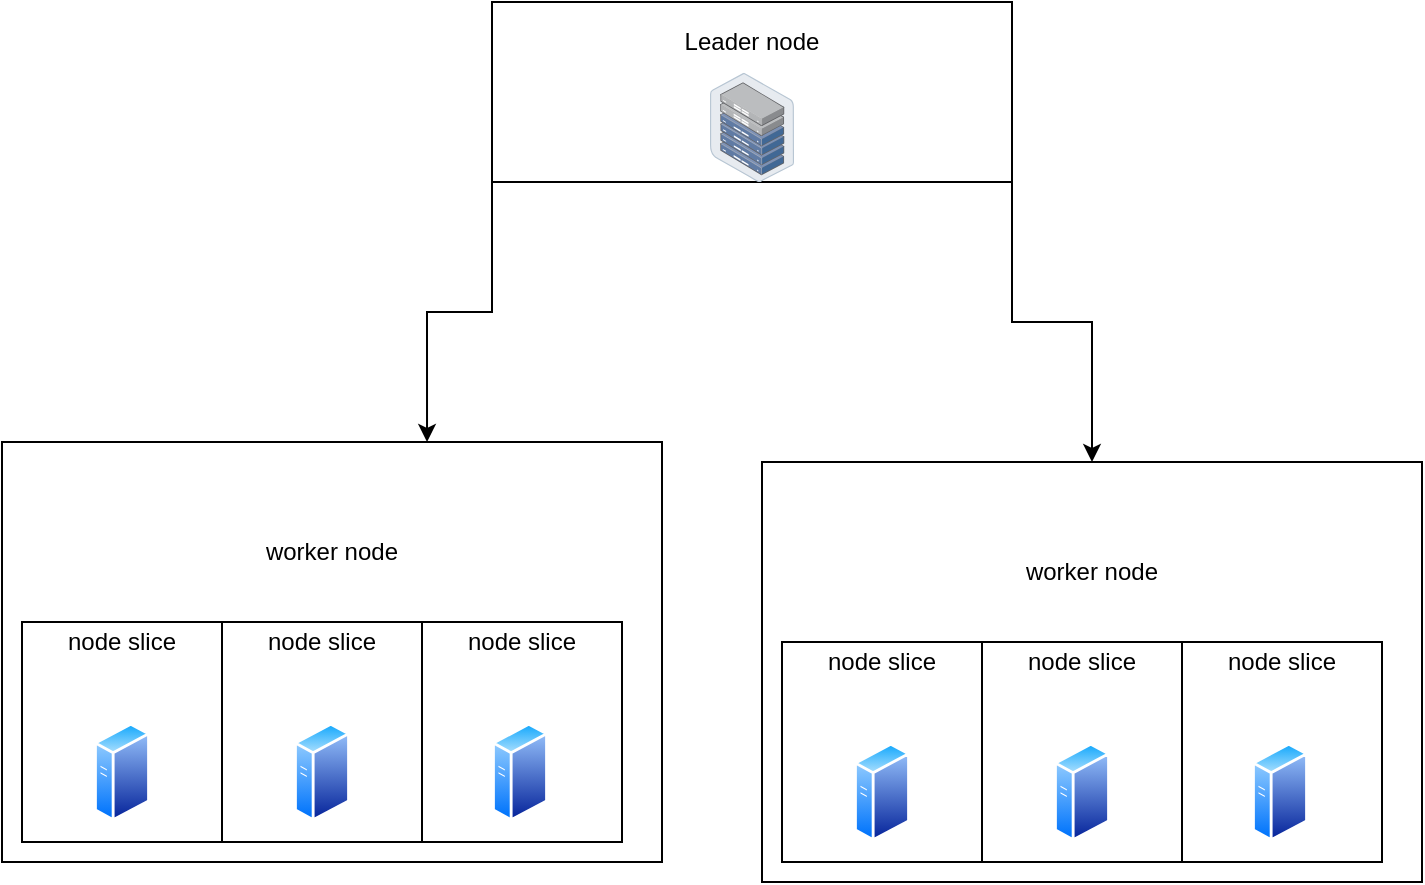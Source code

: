 <mxfile version="20.8.3"><diagram id="y8cyiZeqfzjuUVPN9TzF" name="Page-1"><mxGraphModel dx="1562" dy="826" grid="1" gridSize="10" guides="1" tooltips="1" connect="1" arrows="1" fold="1" page="1" pageScale="1" pageWidth="850" pageHeight="1100" math="0" shadow="0"><root><mxCell id="0"/><mxCell id="1" parent="0"/><mxCell id="DIgyBWrPzTfy8ZkQTcvF-7" style="edgeStyle=orthogonalEdgeStyle;rounded=0;orthogonalLoop=1;jettySize=auto;html=1;exitX=0;exitY=1;exitDx=0;exitDy=0;entryX=0.644;entryY=0;entryDx=0;entryDy=0;entryPerimeter=0;" edge="1" parent="1" source="DIgyBWrPzTfy8ZkQTcvF-1" target="DIgyBWrPzTfy8ZkQTcvF-5"><mxGeometry relative="1" as="geometry"/></mxCell><mxCell id="DIgyBWrPzTfy8ZkQTcvF-21" style="edgeStyle=orthogonalEdgeStyle;rounded=0;orthogonalLoop=1;jettySize=auto;html=1;exitX=1;exitY=1;exitDx=0;exitDy=0;" edge="1" parent="1" source="DIgyBWrPzTfy8ZkQTcvF-1" target="DIgyBWrPzTfy8ZkQTcvF-14"><mxGeometry relative="1" as="geometry"/></mxCell><mxCell id="DIgyBWrPzTfy8ZkQTcvF-1" value="Leader node" style="rounded=0;whiteSpace=wrap;html=1;spacingLeft=0;spacingBottom=50;" vertex="1" parent="1"><mxGeometry x="295" y="70" width="260" height="90" as="geometry"/></mxCell><mxCell id="DIgyBWrPzTfy8ZkQTcvF-5" value="worker node" style="rounded=0;whiteSpace=wrap;html=1;spacingBottom=100;" vertex="1" parent="1"><mxGeometry x="50" y="290" width="330" height="210" as="geometry"/></mxCell><mxCell id="DIgyBWrPzTfy8ZkQTcvF-6" value="" style="points=[];aspect=fixed;html=1;align=center;shadow=0;dashed=0;image;image=img/lib/allied_telesis/storage/Datacenter_Server_Half_Rack_ToR.svg;" vertex="1" parent="1"><mxGeometry x="404" y="105.4" width="42.02" height="54.6" as="geometry"/></mxCell><mxCell id="DIgyBWrPzTfy8ZkQTcvF-8" value="node slice" style="rounded=0;whiteSpace=wrap;html=1;spacingBottom=90;" vertex="1" parent="1"><mxGeometry x="60" y="380" width="100" height="110" as="geometry"/></mxCell><mxCell id="DIgyBWrPzTfy8ZkQTcvF-9" value="" style="aspect=fixed;perimeter=ellipsePerimeter;html=1;align=center;shadow=0;dashed=0;spacingTop=3;image;image=img/lib/active_directory/generic_server.svg;" vertex="1" parent="1"><mxGeometry x="96" y="430" width="28.0" height="50" as="geometry"/></mxCell><mxCell id="DIgyBWrPzTfy8ZkQTcvF-10" value="node slice" style="rounded=0;whiteSpace=wrap;html=1;spacingBottom=90;" vertex="1" parent="1"><mxGeometry x="160" y="380" width="100" height="110" as="geometry"/></mxCell><mxCell id="DIgyBWrPzTfy8ZkQTcvF-11" value="node slice" style="rounded=0;whiteSpace=wrap;html=1;spacingBottom=90;" vertex="1" parent="1"><mxGeometry x="260" y="380" width="100" height="110" as="geometry"/></mxCell><mxCell id="DIgyBWrPzTfy8ZkQTcvF-12" value="" style="aspect=fixed;perimeter=ellipsePerimeter;html=1;align=center;shadow=0;dashed=0;spacingTop=3;image;image=img/lib/active_directory/generic_server.svg;" vertex="1" parent="1"><mxGeometry x="196" y="430" width="28.0" height="50" as="geometry"/></mxCell><mxCell id="DIgyBWrPzTfy8ZkQTcvF-13" value="" style="aspect=fixed;perimeter=ellipsePerimeter;html=1;align=center;shadow=0;dashed=0;spacingTop=3;image;image=img/lib/active_directory/generic_server.svg;" vertex="1" parent="1"><mxGeometry x="295" y="430" width="28.0" height="50" as="geometry"/></mxCell><mxCell id="DIgyBWrPzTfy8ZkQTcvF-14" value="worker node" style="rounded=0;whiteSpace=wrap;html=1;spacingBottom=100;" vertex="1" parent="1"><mxGeometry x="430" y="300" width="330" height="210" as="geometry"/></mxCell><mxCell id="DIgyBWrPzTfy8ZkQTcvF-15" value="node slice" style="rounded=0;whiteSpace=wrap;html=1;spacingBottom=90;" vertex="1" parent="1"><mxGeometry x="440" y="390" width="100" height="110" as="geometry"/></mxCell><mxCell id="DIgyBWrPzTfy8ZkQTcvF-16" value="" style="aspect=fixed;perimeter=ellipsePerimeter;html=1;align=center;shadow=0;dashed=0;spacingTop=3;image;image=img/lib/active_directory/generic_server.svg;" vertex="1" parent="1"><mxGeometry x="476" y="440" width="28.0" height="50" as="geometry"/></mxCell><mxCell id="DIgyBWrPzTfy8ZkQTcvF-17" value="node slice" style="rounded=0;whiteSpace=wrap;html=1;spacingBottom=90;" vertex="1" parent="1"><mxGeometry x="540" y="390" width="100" height="110" as="geometry"/></mxCell><mxCell id="DIgyBWrPzTfy8ZkQTcvF-18" value="node slice" style="rounded=0;whiteSpace=wrap;html=1;spacingBottom=90;" vertex="1" parent="1"><mxGeometry x="640" y="390" width="100" height="110" as="geometry"/></mxCell><mxCell id="DIgyBWrPzTfy8ZkQTcvF-19" value="" style="aspect=fixed;perimeter=ellipsePerimeter;html=1;align=center;shadow=0;dashed=0;spacingTop=3;image;image=img/lib/active_directory/generic_server.svg;" vertex="1" parent="1"><mxGeometry x="576" y="440" width="28.0" height="50" as="geometry"/></mxCell><mxCell id="DIgyBWrPzTfy8ZkQTcvF-20" value="" style="aspect=fixed;perimeter=ellipsePerimeter;html=1;align=center;shadow=0;dashed=0;spacingTop=3;image;image=img/lib/active_directory/generic_server.svg;" vertex="1" parent="1"><mxGeometry x="675" y="440" width="28.0" height="50" as="geometry"/></mxCell></root></mxGraphModel></diagram></mxfile>